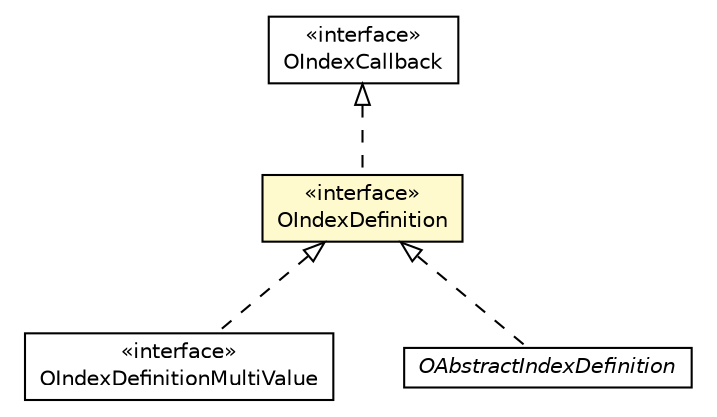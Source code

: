 #!/usr/local/bin/dot
#
# Class diagram 
# Generated by UMLGraph version R5_6-24-gf6e263 (http://www.umlgraph.org/)
#

digraph G {
	edge [fontname="Helvetica",fontsize=10,labelfontname="Helvetica",labelfontsize=10];
	node [fontname="Helvetica",fontsize=10,shape=plaintext];
	nodesep=0.25;
	ranksep=0.5;
	// com.orientechnologies.orient.core.index.OIndexCallback
	c3801085 [label=<<table title="com.orientechnologies.orient.core.index.OIndexCallback" border="0" cellborder="1" cellspacing="0" cellpadding="2" port="p" href="./OIndexCallback.html">
		<tr><td><table border="0" cellspacing="0" cellpadding="1">
<tr><td align="center" balign="center"> &#171;interface&#187; </td></tr>
<tr><td align="center" balign="center"> OIndexCallback </td></tr>
		</table></td></tr>
		</table>>, URL="./OIndexCallback.html", fontname="Helvetica", fontcolor="black", fontsize=10.0];
	// com.orientechnologies.orient.core.index.OIndexDefinitionMultiValue
	c3801102 [label=<<table title="com.orientechnologies.orient.core.index.OIndexDefinitionMultiValue" border="0" cellborder="1" cellspacing="0" cellpadding="2" port="p" href="./OIndexDefinitionMultiValue.html">
		<tr><td><table border="0" cellspacing="0" cellpadding="1">
<tr><td align="center" balign="center"> &#171;interface&#187; </td></tr>
<tr><td align="center" balign="center"> OIndexDefinitionMultiValue </td></tr>
		</table></td></tr>
		</table>>, URL="./OIndexDefinitionMultiValue.html", fontname="Helvetica", fontcolor="black", fontsize=10.0];
	// com.orientechnologies.orient.core.index.OIndexDefinition
	c3801116 [label=<<table title="com.orientechnologies.orient.core.index.OIndexDefinition" border="0" cellborder="1" cellspacing="0" cellpadding="2" port="p" bgcolor="lemonChiffon" href="./OIndexDefinition.html">
		<tr><td><table border="0" cellspacing="0" cellpadding="1">
<tr><td align="center" balign="center"> &#171;interface&#187; </td></tr>
<tr><td align="center" balign="center"> OIndexDefinition </td></tr>
		</table></td></tr>
		</table>>, URL="./OIndexDefinition.html", fontname="Helvetica", fontcolor="black", fontsize=10.0];
	// com.orientechnologies.orient.core.index.OAbstractIndexDefinition
	c3801142 [label=<<table title="com.orientechnologies.orient.core.index.OAbstractIndexDefinition" border="0" cellborder="1" cellspacing="0" cellpadding="2" port="p" href="./OAbstractIndexDefinition.html">
		<tr><td><table border="0" cellspacing="0" cellpadding="1">
<tr><td align="center" balign="center"><font face="Helvetica-Oblique"> OAbstractIndexDefinition </font></td></tr>
		</table></td></tr>
		</table>>, URL="./OAbstractIndexDefinition.html", fontname="Helvetica", fontcolor="black", fontsize=10.0];
	//com.orientechnologies.orient.core.index.OIndexDefinitionMultiValue implements com.orientechnologies.orient.core.index.OIndexDefinition
	c3801116:p -> c3801102:p [dir=back,arrowtail=empty,style=dashed];
	//com.orientechnologies.orient.core.index.OIndexDefinition implements com.orientechnologies.orient.core.index.OIndexCallback
	c3801085:p -> c3801116:p [dir=back,arrowtail=empty,style=dashed];
	//com.orientechnologies.orient.core.index.OAbstractIndexDefinition implements com.orientechnologies.orient.core.index.OIndexDefinition
	c3801116:p -> c3801142:p [dir=back,arrowtail=empty,style=dashed];
}

